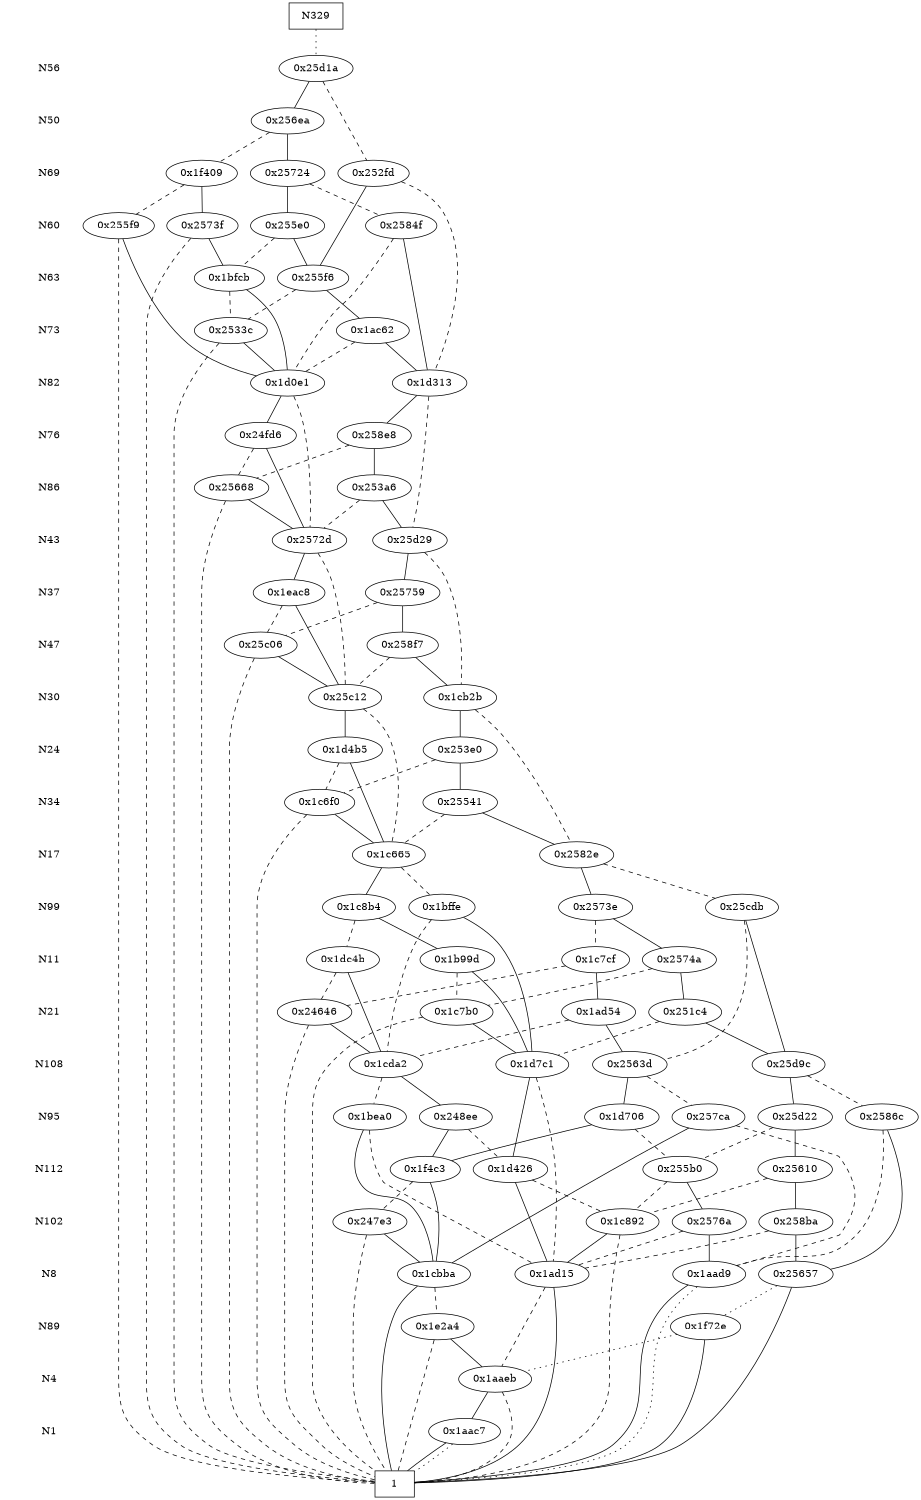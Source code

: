 digraph "DD" {
size = "7.5,10"
center = true;
edge [dir = none];
{ node [shape = plaintext];
  edge [style = invis];
  "CONST NODES" [style = invis];
" N56 " -> " N50 " -> " N69 " -> " N60 " -> " N63 " -> " N73 " -> " N82 " -> " N76 " -> " N86 " -> " N43 " -> " N37 " -> " N47 " -> " N30 " -> " N24 " -> " N34 " -> " N17 " -> " N99 " -> " N11 " -> " N21 " -> " N108 " -> " N95 " -> " N112 " -> " N102 " -> " N8 " -> " N89 " -> " N4 " -> " N1 " -> "CONST NODES"; 
}
{ rank = same; node [shape = box]; edge [style = invis];
"  N329  "; }
{ rank = same; " N56 ";
"0x25d1a";
}
{ rank = same; " N50 ";
"0x256ea";
}
{ rank = same; " N69 ";
"0x1f409";
"0x252fd";
"0x25724";
}
{ rank = same; " N60 ";
"0x255f9";
"0x255e0";
"0x2573f";
"0x2584f";
}
{ rank = same; " N63 ";
"0x255f6";
"0x1bfcb";
}
{ rank = same; " N73 ";
"0x2533c";
"0x1ac62";
}
{ rank = same; " N82 ";
"0x1d0e1";
"0x1d313";
}
{ rank = same; " N76 ";
"0x258e8";
"0x24fd6";
}
{ rank = same; " N86 ";
"0x253a6";
"0x25668";
}
{ rank = same; " N43 ";
"0x25d29";
"0x2572d";
}
{ rank = same; " N37 ";
"0x25759";
"0x1eac8";
}
{ rank = same; " N47 ";
"0x258f7";
"0x25c06";
}
{ rank = same; " N30 ";
"0x25c12";
"0x1cb2b";
}
{ rank = same; " N24 ";
"0x1d4b5";
"0x253e0";
}
{ rank = same; " N34 ";
"0x25541";
"0x1c6f0";
}
{ rank = same; " N17 ";
"0x1c665";
"0x2582e";
}
{ rank = same; " N99 ";
"0x1c8b4";
"0x2573e";
"0x1bffe";
"0x25cdb";
}
{ rank = same; " N11 ";
"0x1dc4b";
"0x1b99d";
"0x2574a";
"0x1c7cf";
}
{ rank = same; " N21 ";
"0x1c7b0";
"0x251c4";
"0x24646";
"0x1ad54";
}
{ rank = same; " N108 ";
"0x25d9c";
"0x1d7c1";
"0x1cda2";
"0x2563d";
}
{ rank = same; " N95 ";
"0x248ee";
"0x2586c";
"0x25d22";
"0x257ca";
"0x1bea0";
"0x1d706";
}
{ rank = same; " N112 ";
"0x1f4c3";
"0x1d426";
"0x255b0";
"0x25610";
}
{ rank = same; " N102 ";
"0x2576a";
"0x247e3";
"0x258ba";
"0x1c892";
}
{ rank = same; " N8 ";
"0x1cbba";
"0x1aad9";
"0x25657";
"0x1ad15";
}
{ rank = same; " N89 ";
"0x1e2a4";
"0x1f72e";
}
{ rank = same; " N4 ";
"0x1aaeb";
}
{ rank = same; " N1 ";
"0x1aac7";
}
{ rank = same; "CONST NODES";
{ node [shape = box]; "0x1aac3";
}
}
"  N329  " -> "0x25d1a" [style = dotted];
"0x25d1a" -> "0x256ea";
"0x25d1a" -> "0x252fd" [style = dashed];
"0x256ea" -> "0x25724";
"0x256ea" -> "0x1f409" [style = dashed];
"0x1f409" -> "0x2573f";
"0x1f409" -> "0x255f9" [style = dashed];
"0x252fd" -> "0x255f6";
"0x252fd" -> "0x1d313" [style = dashed];
"0x25724" -> "0x255e0";
"0x25724" -> "0x2584f" [style = dashed];
"0x255f9" -> "0x1d0e1";
"0x255f9" -> "0x1aac3" [style = dashed];
"0x255e0" -> "0x255f6";
"0x255e0" -> "0x1bfcb" [style = dashed];
"0x2573f" -> "0x1bfcb";
"0x2573f" -> "0x1aac3" [style = dashed];
"0x2584f" -> "0x1d313";
"0x2584f" -> "0x1d0e1" [style = dashed];
"0x255f6" -> "0x1ac62";
"0x255f6" -> "0x2533c" [style = dashed];
"0x1bfcb" -> "0x1d0e1";
"0x1bfcb" -> "0x2533c" [style = dashed];
"0x2533c" -> "0x1d0e1";
"0x2533c" -> "0x1aac3" [style = dashed];
"0x1ac62" -> "0x1d313";
"0x1ac62" -> "0x1d0e1" [style = dashed];
"0x1d0e1" -> "0x24fd6";
"0x1d0e1" -> "0x2572d" [style = dashed];
"0x1d313" -> "0x258e8";
"0x1d313" -> "0x25d29" [style = dashed];
"0x258e8" -> "0x253a6";
"0x258e8" -> "0x25668" [style = dashed];
"0x24fd6" -> "0x2572d";
"0x24fd6" -> "0x25668" [style = dashed];
"0x253a6" -> "0x25d29";
"0x253a6" -> "0x2572d" [style = dashed];
"0x25668" -> "0x2572d";
"0x25668" -> "0x1aac3" [style = dashed];
"0x25d29" -> "0x25759";
"0x25d29" -> "0x1cb2b" [style = dashed];
"0x2572d" -> "0x1eac8";
"0x2572d" -> "0x25c12" [style = dashed];
"0x25759" -> "0x258f7";
"0x25759" -> "0x25c06" [style = dashed];
"0x1eac8" -> "0x25c12";
"0x1eac8" -> "0x25c06" [style = dashed];
"0x258f7" -> "0x1cb2b";
"0x258f7" -> "0x25c12" [style = dashed];
"0x25c06" -> "0x25c12";
"0x25c06" -> "0x1aac3" [style = dashed];
"0x25c12" -> "0x1d4b5";
"0x25c12" -> "0x1c665" [style = dashed];
"0x1cb2b" -> "0x253e0";
"0x1cb2b" -> "0x2582e" [style = dashed];
"0x1d4b5" -> "0x1c665";
"0x1d4b5" -> "0x1c6f0" [style = dashed];
"0x253e0" -> "0x25541";
"0x253e0" -> "0x1c6f0" [style = dashed];
"0x25541" -> "0x2582e";
"0x25541" -> "0x1c665" [style = dashed];
"0x1c6f0" -> "0x1c665";
"0x1c6f0" -> "0x1aac3" [style = dashed];
"0x1c665" -> "0x1c8b4";
"0x1c665" -> "0x1bffe" [style = dashed];
"0x2582e" -> "0x2573e";
"0x2582e" -> "0x25cdb" [style = dashed];
"0x1c8b4" -> "0x1b99d";
"0x1c8b4" -> "0x1dc4b" [style = dashed];
"0x2573e" -> "0x2574a";
"0x2573e" -> "0x1c7cf" [style = dashed];
"0x1bffe" -> "0x1d7c1";
"0x1bffe" -> "0x1cda2" [style = dashed];
"0x25cdb" -> "0x25d9c";
"0x25cdb" -> "0x2563d" [style = dashed];
"0x1dc4b" -> "0x1cda2";
"0x1dc4b" -> "0x24646" [style = dashed];
"0x1b99d" -> "0x1d7c1";
"0x1b99d" -> "0x1c7b0" [style = dashed];
"0x2574a" -> "0x251c4";
"0x2574a" -> "0x1c7b0" [style = dashed];
"0x1c7cf" -> "0x1ad54";
"0x1c7cf" -> "0x24646" [style = dashed];
"0x1c7b0" -> "0x1d7c1";
"0x1c7b0" -> "0x1aac3" [style = dashed];
"0x251c4" -> "0x25d9c";
"0x251c4" -> "0x1d7c1" [style = dashed];
"0x24646" -> "0x1cda2";
"0x24646" -> "0x1aac3" [style = dashed];
"0x1ad54" -> "0x2563d";
"0x1ad54" -> "0x1cda2" [style = dashed];
"0x25d9c" -> "0x25d22";
"0x25d9c" -> "0x2586c" [style = dashed];
"0x1d7c1" -> "0x1d426";
"0x1d7c1" -> "0x1ad15" [style = dashed];
"0x1cda2" -> "0x248ee";
"0x1cda2" -> "0x1bea0" [style = dashed];
"0x2563d" -> "0x1d706";
"0x2563d" -> "0x257ca" [style = dashed];
"0x248ee" -> "0x1f4c3";
"0x248ee" -> "0x1d426" [style = dashed];
"0x2586c" -> "0x25657";
"0x2586c" -> "0x1aad9" [style = dashed];
"0x25d22" -> "0x25610";
"0x25d22" -> "0x255b0" [style = dashed];
"0x257ca" -> "0x1cbba";
"0x257ca" -> "0x1aad9" [style = dashed];
"0x1bea0" -> "0x1cbba";
"0x1bea0" -> "0x1ad15" [style = dashed];
"0x1d706" -> "0x1f4c3";
"0x1d706" -> "0x255b0" [style = dashed];
"0x1f4c3" -> "0x1cbba";
"0x1f4c3" -> "0x247e3" [style = dashed];
"0x1d426" -> "0x1ad15";
"0x1d426" -> "0x1c892" [style = dashed];
"0x255b0" -> "0x2576a";
"0x255b0" -> "0x1c892" [style = dashed];
"0x25610" -> "0x258ba";
"0x25610" -> "0x1c892" [style = dashed];
"0x2576a" -> "0x1aad9";
"0x2576a" -> "0x1ad15" [style = dashed];
"0x247e3" -> "0x1cbba";
"0x247e3" -> "0x1aac3" [style = dashed];
"0x258ba" -> "0x25657";
"0x258ba" -> "0x1ad15" [style = dashed];
"0x1c892" -> "0x1ad15";
"0x1c892" -> "0x1aac3" [style = dashed];
"0x1cbba" -> "0x1aac3";
"0x1cbba" -> "0x1e2a4" [style = dashed];
"0x1aad9" -> "0x1aac3";
"0x1aad9" -> "0x1aac3" [style = dotted];
"0x25657" -> "0x1aac3";
"0x25657" -> "0x1f72e" [style = dotted];
"0x1ad15" -> "0x1aac3";
"0x1ad15" -> "0x1aaeb" [style = dashed];
"0x1e2a4" -> "0x1aaeb";
"0x1e2a4" -> "0x1aac3" [style = dashed];
"0x1f72e" -> "0x1aac3";
"0x1f72e" -> "0x1aaeb" [style = dotted];
"0x1aaeb" -> "0x1aac7";
"0x1aaeb" -> "0x1aac3" [style = dashed];
"0x1aac7" -> "0x1aac3";
"0x1aac7" -> "0x1aac3" [style = dotted];
"0x1aac3" [label = "1"];
}
